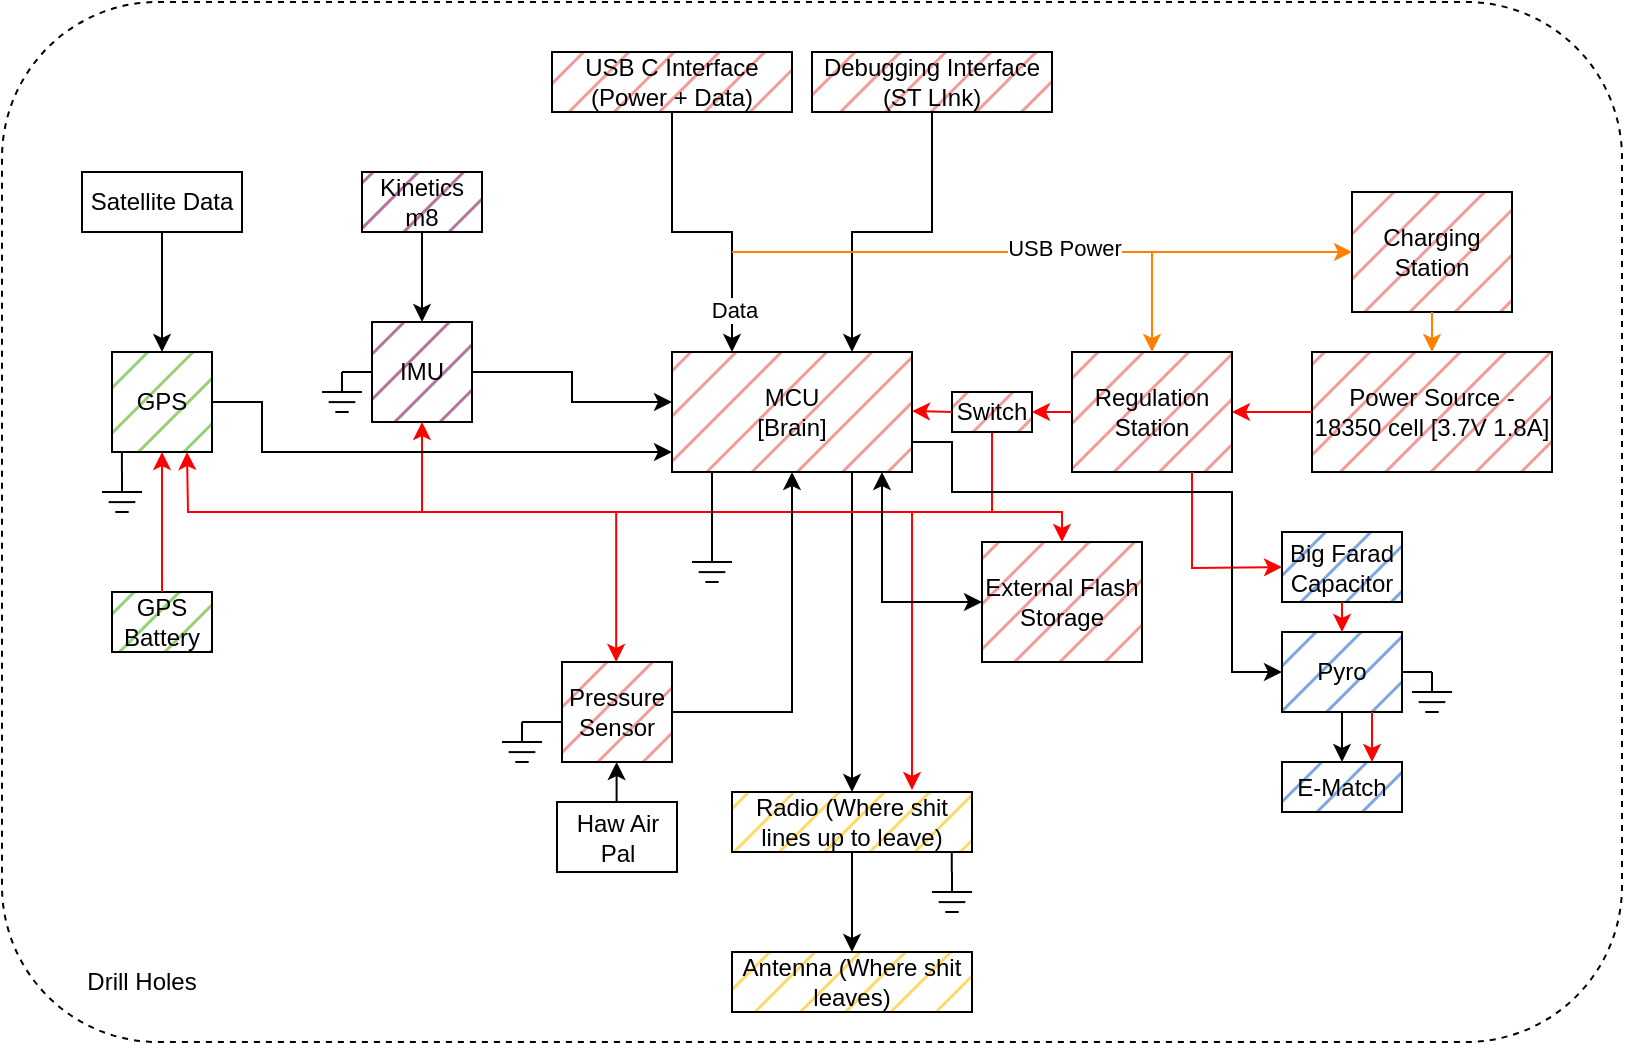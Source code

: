 <mxfile version="24.7.1" type="device">
  <diagram name="Draft 1 System Diagram" id="MUwfvyuraNY_Zd56o2tG">
    <mxGraphModel dx="1050" dy="957" grid="0" gridSize="5" guides="1" tooltips="1" connect="1" arrows="1" fold="1" page="0" pageScale="1" pageWidth="827" pageHeight="1169" math="0" shadow="0">
      <root>
        <mxCell id="0" />
        <mxCell id="1" parent="0" />
        <mxCell id="xzF20jW_O1vHVqpB1kel-100" value="" style="rounded=1;whiteSpace=wrap;html=1;fillColor=none;dashed=1;" vertex="1" parent="1">
          <mxGeometry x="25" y="-15" width="810" height="520" as="geometry" />
        </mxCell>
        <mxCell id="xzF20jW_O1vHVqpB1kel-4" value="MCU&lt;div&gt;[Brain]&lt;/div&gt;" style="rounded=0;whiteSpace=wrap;html=1;fillColor=#F19C99;fillStyle=hatch;" vertex="1" parent="1">
          <mxGeometry x="360" y="160" width="120" height="60" as="geometry" />
        </mxCell>
        <mxCell id="xzF20jW_O1vHVqpB1kel-5" value="" style="endArrow=classic;html=1;rounded=0;entryX=0.25;entryY=0;entryDx=0;entryDy=0;exitX=0.5;exitY=1;exitDx=0;exitDy=0;" edge="1" parent="1" source="xzF20jW_O1vHVqpB1kel-6" target="xzF20jW_O1vHVqpB1kel-4">
          <mxGeometry width="50" height="50" relative="1" as="geometry">
            <mxPoint x="420" y="60" as="sourcePoint" />
            <mxPoint x="420" y="130" as="targetPoint" />
            <Array as="points">
              <mxPoint x="360" y="100" />
              <mxPoint x="390" y="100" />
            </Array>
          </mxGeometry>
        </mxCell>
        <mxCell id="xzF20jW_O1vHVqpB1kel-21" value="Data" style="edgeLabel;html=1;align=center;verticalAlign=middle;resizable=0;points=[];" vertex="1" connectable="0" parent="xzF20jW_O1vHVqpB1kel-5">
          <mxGeometry x="0.715" y="1" relative="1" as="geometry">
            <mxPoint as="offset" />
          </mxGeometry>
        </mxCell>
        <mxCell id="xzF20jW_O1vHVqpB1kel-6" value="USB C Interface (Power + Data)" style="text;html=1;align=center;verticalAlign=middle;whiteSpace=wrap;rounded=0;strokeColor=default;fillColor=#F19C99;fillStyle=hatch;" vertex="1" parent="1">
          <mxGeometry x="300" y="10" width="120" height="30" as="geometry" />
        </mxCell>
        <mxCell id="xzF20jW_O1vHVqpB1kel-7" value="" style="endArrow=classic;html=1;rounded=0;exitX=0.75;exitY=1;exitDx=0;exitDy=0;entryX=0.5;entryY=0;entryDx=0;entryDy=0;" edge="1" parent="1" source="xzF20jW_O1vHVqpB1kel-4" target="xzF20jW_O1vHVqpB1kel-8">
          <mxGeometry width="50" height="50" relative="1" as="geometry">
            <mxPoint x="460" y="250" as="sourcePoint" />
            <mxPoint x="450" y="400" as="targetPoint" />
          </mxGeometry>
        </mxCell>
        <mxCell id="xzF20jW_O1vHVqpB1kel-8" value="Radio (Where shit lines up to leave)" style="text;html=1;align=center;verticalAlign=middle;whiteSpace=wrap;rounded=0;strokeColor=default;fillColor=#FFD966;fillStyle=hatch;" vertex="1" parent="1">
          <mxGeometry x="390" y="380" width="120" height="30" as="geometry" />
        </mxCell>
        <mxCell id="xzF20jW_O1vHVqpB1kel-9" value="" style="endArrow=classic;html=1;rounded=0;exitX=0.5;exitY=1;exitDx=0;exitDy=0;entryX=0.5;entryY=0;entryDx=0;entryDy=0;" edge="1" parent="1" source="xzF20jW_O1vHVqpB1kel-8" target="xzF20jW_O1vHVqpB1kel-10">
          <mxGeometry width="50" height="50" relative="1" as="geometry">
            <mxPoint x="540" y="530" as="sourcePoint" />
            <mxPoint x="450" y="450" as="targetPoint" />
          </mxGeometry>
        </mxCell>
        <mxCell id="xzF20jW_O1vHVqpB1kel-10" value="Antenna (Where shit leaves)" style="text;html=1;align=center;verticalAlign=middle;whiteSpace=wrap;rounded=0;strokeColor=default;fillColor=#FFD966;fillStyle=hatch;" vertex="1" parent="1">
          <mxGeometry x="390" y="460" width="120" height="30" as="geometry" />
        </mxCell>
        <mxCell id="xzF20jW_O1vHVqpB1kel-11" value="GPS" style="rounded=0;whiteSpace=wrap;html=1;fillColor=#97D077;fillStyle=hatch;" vertex="1" parent="1">
          <mxGeometry x="80" y="160" width="50" height="50" as="geometry" />
        </mxCell>
        <mxCell id="xzF20jW_O1vHVqpB1kel-12" value="" style="endArrow=classic;html=1;rounded=0;entryX=0.5;entryY=0;entryDx=0;entryDy=0;exitX=0.5;exitY=1;exitDx=0;exitDy=0;" edge="1" parent="1" source="xzF20jW_O1vHVqpB1kel-15" target="xzF20jW_O1vHVqpB1kel-11">
          <mxGeometry width="50" height="50" relative="1" as="geometry">
            <mxPoint x="105" y="80" as="sourcePoint" />
            <mxPoint x="120" y="60" as="targetPoint" />
          </mxGeometry>
        </mxCell>
        <mxCell id="xzF20jW_O1vHVqpB1kel-13" value="" style="endArrow=classic;html=1;rounded=0;entryX=0.75;entryY=0;entryDx=0;entryDy=0;exitX=0.5;exitY=1;exitDx=0;exitDy=0;" edge="1" parent="1" source="xzF20jW_O1vHVqpB1kel-14" target="xzF20jW_O1vHVqpB1kel-4">
          <mxGeometry width="50" height="50" relative="1" as="geometry">
            <mxPoint x="450" y="100" as="sourcePoint" />
            <mxPoint x="600" y="70" as="targetPoint" />
            <Array as="points">
              <mxPoint x="490" y="100" />
              <mxPoint x="450" y="100" />
            </Array>
          </mxGeometry>
        </mxCell>
        <mxCell id="xzF20jW_O1vHVqpB1kel-14" value="Debugging Interface (ST LInk)" style="text;html=1;align=center;verticalAlign=middle;whiteSpace=wrap;rounded=0;strokeColor=default;fillColor=#F19C99;fillStyle=hatch;" vertex="1" parent="1">
          <mxGeometry x="430" y="10" width="120" height="30" as="geometry" />
        </mxCell>
        <mxCell id="xzF20jW_O1vHVqpB1kel-15" value="Satellite Data" style="text;html=1;align=center;verticalAlign=middle;whiteSpace=wrap;rounded=0;strokeColor=default;" vertex="1" parent="1">
          <mxGeometry x="65" y="70" width="80" height="30" as="geometry" />
        </mxCell>
        <mxCell id="xzF20jW_O1vHVqpB1kel-16" value="Power Source - 18350 cell [3.7V 1.8A]" style="text;html=1;align=center;verticalAlign=middle;whiteSpace=wrap;rounded=0;strokeColor=default;fillColor=#F19C99;fillStyle=hatch;" vertex="1" parent="1">
          <mxGeometry x="680" y="160" width="120" height="60" as="geometry" />
        </mxCell>
        <mxCell id="xzF20jW_O1vHVqpB1kel-18" value="Regulation Station" style="rounded=0;whiteSpace=wrap;html=1;fillColor=#F19C99;fillStyle=hatch;" vertex="1" parent="1">
          <mxGeometry x="560" y="160" width="80" height="60" as="geometry" />
        </mxCell>
        <mxCell id="xzF20jW_O1vHVqpB1kel-20" value="" style="endArrow=classic;html=1;rounded=0;strokeColor=#FF8000;entryX=0.5;entryY=0;entryDx=0;entryDy=0;" edge="1" parent="1" target="xzF20jW_O1vHVqpB1kel-18">
          <mxGeometry width="50" height="50" relative="1" as="geometry">
            <mxPoint x="390" y="110" as="sourcePoint" />
            <mxPoint x="600" y="150" as="targetPoint" />
            <Array as="points">
              <mxPoint x="600" y="110" />
            </Array>
          </mxGeometry>
        </mxCell>
        <mxCell id="xzF20jW_O1vHVqpB1kel-22" value="USB Power" style="edgeLabel;html=1;align=center;verticalAlign=middle;resizable=0;points=[];" vertex="1" connectable="0" parent="xzF20jW_O1vHVqpB1kel-20">
          <mxGeometry x="0.272" y="2" relative="1" as="geometry">
            <mxPoint as="offset" />
          </mxGeometry>
        </mxCell>
        <mxCell id="xzF20jW_O1vHVqpB1kel-23" value="" style="endArrow=classic;html=1;rounded=0;entryX=1;entryY=0.5;entryDx=0;entryDy=0;exitX=0;exitY=0.5;exitDx=0;exitDy=0;strokeColor=#FF0000;" edge="1" parent="1" source="xzF20jW_O1vHVqpB1kel-16" target="xzF20jW_O1vHVqpB1kel-18">
          <mxGeometry width="50" height="50" relative="1" as="geometry">
            <mxPoint x="720" y="270" as="sourcePoint" />
            <mxPoint x="640" y="270" as="targetPoint" />
          </mxGeometry>
        </mxCell>
        <mxCell id="xzF20jW_O1vHVqpB1kel-25" value="Charging Station" style="rounded=0;whiteSpace=wrap;html=1;fillStyle=hatch;fillColor=#F19C99;" vertex="1" parent="1">
          <mxGeometry x="700" y="80" width="80" height="60" as="geometry" />
        </mxCell>
        <mxCell id="xzF20jW_O1vHVqpB1kel-26" value="" style="endArrow=classic;html=1;rounded=0;entryX=0.5;entryY=0;entryDx=0;entryDy=0;exitX=0.5;exitY=1;exitDx=0;exitDy=0;strokeColor=#FF8000;" edge="1" parent="1" source="xzF20jW_O1vHVqpB1kel-25" target="xzF20jW_O1vHVqpB1kel-16">
          <mxGeometry width="50" height="50" relative="1" as="geometry">
            <mxPoint x="640" y="120" as="sourcePoint" />
            <mxPoint x="690" y="70" as="targetPoint" />
          </mxGeometry>
        </mxCell>
        <mxCell id="xzF20jW_O1vHVqpB1kel-27" value="" style="endArrow=classic;html=1;rounded=0;entryX=0;entryY=0.5;entryDx=0;entryDy=0;strokeColor=#FF8000;" edge="1" parent="1" target="xzF20jW_O1vHVqpB1kel-25">
          <mxGeometry width="50" height="50" relative="1" as="geometry">
            <mxPoint x="600" y="110" as="sourcePoint" />
            <mxPoint x="610" y="50" as="targetPoint" />
          </mxGeometry>
        </mxCell>
        <mxCell id="xzF20jW_O1vHVqpB1kel-28" value="GPS Battery" style="rounded=0;whiteSpace=wrap;html=1;fillStyle=hatch;fillColor=#97D077;" vertex="1" parent="1">
          <mxGeometry x="80" y="280" width="50" height="30" as="geometry" />
        </mxCell>
        <mxCell id="xzF20jW_O1vHVqpB1kel-29" value="" style="endArrow=classic;html=1;rounded=0;entryX=0.5;entryY=1;entryDx=0;entryDy=0;exitX=0.5;exitY=0;exitDx=0;exitDy=0;strokeColor=#FF0000;" edge="1" parent="1" source="xzF20jW_O1vHVqpB1kel-28" target="xzF20jW_O1vHVqpB1kel-11">
          <mxGeometry width="50" height="50" relative="1" as="geometry">
            <mxPoint x="250" y="240" as="sourcePoint" />
            <mxPoint x="170" y="240" as="targetPoint" />
          </mxGeometry>
        </mxCell>
        <mxCell id="xzF20jW_O1vHVqpB1kel-30" value="" style="endArrow=classic;html=1;rounded=0;entryX=0.75;entryY=1;entryDx=0;entryDy=0;strokeColor=#FF0000;exitX=0.5;exitY=1;exitDx=0;exitDy=0;" edge="1" parent="1" source="xzF20jW_O1vHVqpB1kel-79" target="xzF20jW_O1vHVqpB1kel-11">
          <mxGeometry width="50" height="50" relative="1" as="geometry">
            <mxPoint x="535" y="205" as="sourcePoint" />
            <mxPoint x="520" y="230" as="targetPoint" />
            <Array as="points">
              <mxPoint x="520" y="205" />
              <mxPoint x="520" y="240" />
              <mxPoint x="118" y="240" />
            </Array>
          </mxGeometry>
        </mxCell>
        <mxCell id="xzF20jW_O1vHVqpB1kel-35" value="" style="group" vertex="1" connectable="0" parent="1">
          <mxGeometry x="75" y="220" width="20" height="20" as="geometry" />
        </mxCell>
        <mxCell id="xzF20jW_O1vHVqpB1kel-31" value="" style="endArrow=none;html=1;rounded=0;" edge="1" parent="xzF20jW_O1vHVqpB1kel-35">
          <mxGeometry width="50" height="50" relative="1" as="geometry">
            <mxPoint x="3.333" y="15.053" as="sourcePoint" />
            <mxPoint x="16.667" y="15.053" as="targetPoint" />
          </mxGeometry>
        </mxCell>
        <mxCell id="xzF20jW_O1vHVqpB1kel-32" value="" style="endArrow=none;html=1;rounded=0;" edge="1" parent="xzF20jW_O1vHVqpB1kel-35">
          <mxGeometry width="50" height="50" relative="1" as="geometry">
            <mxPoint x="6.667" y="20" as="sourcePoint" />
            <mxPoint x="13.333" y="20" as="targetPoint" />
          </mxGeometry>
        </mxCell>
        <mxCell id="xzF20jW_O1vHVqpB1kel-33" value="" style="endArrow=none;html=1;rounded=0;" edge="1" parent="xzF20jW_O1vHVqpB1kel-35">
          <mxGeometry width="50" height="50" relative="1" as="geometry">
            <mxPoint y="10.035" as="sourcePoint" />
            <mxPoint x="20" y="10.035" as="targetPoint" />
          </mxGeometry>
        </mxCell>
        <mxCell id="xzF20jW_O1vHVqpB1kel-34" value="" style="endArrow=none;html=1;rounded=0;" edge="1" parent="xzF20jW_O1vHVqpB1kel-35">
          <mxGeometry width="50" height="50" relative="1" as="geometry">
            <mxPoint x="10" y="10.035" as="sourcePoint" />
            <mxPoint x="10" as="targetPoint" />
          </mxGeometry>
        </mxCell>
        <mxCell id="xzF20jW_O1vHVqpB1kel-37" value="" style="endArrow=none;html=1;rounded=0;" edge="1" parent="1">
          <mxGeometry width="50" height="50" relative="1" as="geometry">
            <mxPoint x="84.96" y="220" as="sourcePoint" />
            <mxPoint x="84.96" y="210" as="targetPoint" />
          </mxGeometry>
        </mxCell>
        <mxCell id="xzF20jW_O1vHVqpB1kel-38" value="" style="group" vertex="1" connectable="0" parent="1">
          <mxGeometry x="370" y="255" width="20" height="20" as="geometry" />
        </mxCell>
        <mxCell id="xzF20jW_O1vHVqpB1kel-39" value="" style="endArrow=none;html=1;rounded=0;" edge="1" parent="xzF20jW_O1vHVqpB1kel-38">
          <mxGeometry width="50" height="50" relative="1" as="geometry">
            <mxPoint x="3.333" y="15.053" as="sourcePoint" />
            <mxPoint x="16.667" y="15.053" as="targetPoint" />
          </mxGeometry>
        </mxCell>
        <mxCell id="xzF20jW_O1vHVqpB1kel-40" value="" style="endArrow=none;html=1;rounded=0;" edge="1" parent="xzF20jW_O1vHVqpB1kel-38">
          <mxGeometry width="50" height="50" relative="1" as="geometry">
            <mxPoint x="6.667" y="20" as="sourcePoint" />
            <mxPoint x="13.333" y="20" as="targetPoint" />
          </mxGeometry>
        </mxCell>
        <mxCell id="xzF20jW_O1vHVqpB1kel-41" value="" style="endArrow=none;html=1;rounded=0;" edge="1" parent="xzF20jW_O1vHVqpB1kel-38">
          <mxGeometry width="50" height="50" relative="1" as="geometry">
            <mxPoint y="10.035" as="sourcePoint" />
            <mxPoint x="20" y="10.035" as="targetPoint" />
          </mxGeometry>
        </mxCell>
        <mxCell id="xzF20jW_O1vHVqpB1kel-42" value="" style="endArrow=none;html=1;rounded=0;" edge="1" parent="xzF20jW_O1vHVqpB1kel-38">
          <mxGeometry width="50" height="50" relative="1" as="geometry">
            <mxPoint x="10" y="10.035" as="sourcePoint" />
            <mxPoint x="10" as="targetPoint" />
          </mxGeometry>
        </mxCell>
        <mxCell id="xzF20jW_O1vHVqpB1kel-43" value="" style="endArrow=none;html=1;rounded=0;" edge="1" parent="1">
          <mxGeometry width="50" height="50" relative="1" as="geometry">
            <mxPoint x="380" y="255" as="sourcePoint" />
            <mxPoint x="380" y="220" as="targetPoint" />
          </mxGeometry>
        </mxCell>
        <mxCell id="xzF20jW_O1vHVqpB1kel-44" value="" style="group" vertex="1" connectable="0" parent="1">
          <mxGeometry x="490" y="420" width="20" height="20" as="geometry" />
        </mxCell>
        <mxCell id="xzF20jW_O1vHVqpB1kel-45" value="" style="endArrow=none;html=1;rounded=0;" edge="1" parent="xzF20jW_O1vHVqpB1kel-44">
          <mxGeometry width="50" height="50" relative="1" as="geometry">
            <mxPoint x="3.333" y="15.053" as="sourcePoint" />
            <mxPoint x="16.667" y="15.053" as="targetPoint" />
          </mxGeometry>
        </mxCell>
        <mxCell id="xzF20jW_O1vHVqpB1kel-46" value="" style="endArrow=none;html=1;rounded=0;" edge="1" parent="xzF20jW_O1vHVqpB1kel-44">
          <mxGeometry width="50" height="50" relative="1" as="geometry">
            <mxPoint x="6.667" y="20" as="sourcePoint" />
            <mxPoint x="13.333" y="20" as="targetPoint" />
          </mxGeometry>
        </mxCell>
        <mxCell id="xzF20jW_O1vHVqpB1kel-47" value="" style="endArrow=none;html=1;rounded=0;" edge="1" parent="xzF20jW_O1vHVqpB1kel-44">
          <mxGeometry width="50" height="50" relative="1" as="geometry">
            <mxPoint y="10.035" as="sourcePoint" />
            <mxPoint x="20" y="10.035" as="targetPoint" />
          </mxGeometry>
        </mxCell>
        <mxCell id="xzF20jW_O1vHVqpB1kel-48" value="" style="endArrow=none;html=1;rounded=0;" edge="1" parent="xzF20jW_O1vHVqpB1kel-44">
          <mxGeometry width="50" height="50" relative="1" as="geometry">
            <mxPoint x="10" y="10.035" as="sourcePoint" />
            <mxPoint x="10" as="targetPoint" />
          </mxGeometry>
        </mxCell>
        <mxCell id="xzF20jW_O1vHVqpB1kel-49" value="" style="endArrow=none;html=1;rounded=0;" edge="1" parent="1">
          <mxGeometry width="50" height="50" relative="1" as="geometry">
            <mxPoint x="499.89" y="410" as="sourcePoint" />
            <mxPoint x="499.89" y="420" as="targetPoint" />
          </mxGeometry>
        </mxCell>
        <mxCell id="xzF20jW_O1vHVqpB1kel-50" value="" style="endArrow=classic;html=1;rounded=0;entryX=1;entryY=0.5;entryDx=0;entryDy=0;strokeColor=#FF0000;" edge="1" parent="1">
          <mxGeometry width="50" height="50" relative="1" as="geometry">
            <mxPoint x="480" y="240" as="sourcePoint" />
            <mxPoint x="480" y="379" as="targetPoint" />
          </mxGeometry>
        </mxCell>
        <mxCell id="xzF20jW_O1vHVqpB1kel-51" value="IMU" style="rounded=0;whiteSpace=wrap;html=1;fillColor=#B5739D;fillStyle=hatch;" vertex="1" parent="1">
          <mxGeometry x="210" y="145" width="50" height="50" as="geometry" />
        </mxCell>
        <mxCell id="xzF20jW_O1vHVqpB1kel-52" value="" style="endArrow=classic;html=1;rounded=0;entryX=0.5;entryY=1;entryDx=0;entryDy=0;strokeColor=#FF0000;" edge="1" parent="1" target="xzF20jW_O1vHVqpB1kel-51">
          <mxGeometry width="50" height="50" relative="1" as="geometry">
            <mxPoint x="235" y="240" as="sourcePoint" />
            <mxPoint x="234.5" y="210" as="targetPoint" />
          </mxGeometry>
        </mxCell>
        <mxCell id="xzF20jW_O1vHVqpB1kel-53" value="" style="endArrow=classic;html=1;rounded=0;exitX=1;exitY=0.5;exitDx=0;exitDy=0;" edge="1" parent="1" source="xzF20jW_O1vHVqpB1kel-51">
          <mxGeometry width="50" height="50" relative="1" as="geometry">
            <mxPoint x="270" y="184.76" as="sourcePoint" />
            <mxPoint x="360" y="185" as="targetPoint" />
            <Array as="points">
              <mxPoint x="310" y="170" />
              <mxPoint x="310" y="185" />
            </Array>
          </mxGeometry>
        </mxCell>
        <mxCell id="xzF20jW_O1vHVqpB1kel-54" value="" style="endArrow=classic;html=1;rounded=0;exitX=1;exitY=0.5;exitDx=0;exitDy=0;" edge="1" parent="1" source="xzF20jW_O1vHVqpB1kel-11">
          <mxGeometry width="50" height="50" relative="1" as="geometry">
            <mxPoint x="140" y="210" as="sourcePoint" />
            <mxPoint x="360" y="210" as="targetPoint" />
            <Array as="points">
              <mxPoint x="155" y="185" />
              <mxPoint x="155" y="210" />
            </Array>
          </mxGeometry>
        </mxCell>
        <mxCell id="xzF20jW_O1vHVqpB1kel-55" value="" style="endArrow=classic;html=1;rounded=0;entryX=0.5;entryY=0;entryDx=0;entryDy=0;" edge="1" parent="1" target="xzF20jW_O1vHVqpB1kel-51">
          <mxGeometry width="50" height="50" relative="1" as="geometry">
            <mxPoint x="235" y="100" as="sourcePoint" />
            <mxPoint x="230" y="90" as="targetPoint" />
          </mxGeometry>
        </mxCell>
        <mxCell id="xzF20jW_O1vHVqpB1kel-56" value="Kinetics m8" style="text;html=1;align=center;verticalAlign=middle;whiteSpace=wrap;rounded=0;strokeColor=default;fillColor=#B5739D;fillStyle=hatch;" vertex="1" parent="1">
          <mxGeometry x="205" y="70" width="60" height="30" as="geometry" />
        </mxCell>
        <mxCell id="xzF20jW_O1vHVqpB1kel-58" value="" style="endArrow=classic;html=1;rounded=0;exitX=1;exitY=0.5;exitDx=0;exitDy=0;" edge="1" parent="1" source="xzF20jW_O1vHVqpB1kel-62">
          <mxGeometry width="50" height="50" relative="1" as="geometry">
            <mxPoint x="360" y="340" as="sourcePoint" />
            <mxPoint x="420" y="220" as="targetPoint" />
            <Array as="points">
              <mxPoint x="420" y="340" />
            </Array>
          </mxGeometry>
        </mxCell>
        <mxCell id="xzF20jW_O1vHVqpB1kel-62" value="Pressure Sensor" style="rounded=0;whiteSpace=wrap;html=1;fillColor=#F19C99;fillStyle=hatch;" vertex="1" parent="1">
          <mxGeometry x="305" y="315" width="55" height="50" as="geometry" />
        </mxCell>
        <mxCell id="xzF20jW_O1vHVqpB1kel-63" value="" style="endArrow=classic;html=1;rounded=0;entryX=1;entryY=0.5;entryDx=0;entryDy=0;strokeColor=#FF0000;" edge="1" parent="1">
          <mxGeometry width="50" height="50" relative="1" as="geometry">
            <mxPoint x="332.08" y="240" as="sourcePoint" />
            <mxPoint x="332.08" y="315" as="targetPoint" />
          </mxGeometry>
        </mxCell>
        <mxCell id="xzF20jW_O1vHVqpB1kel-64" value="" style="endArrow=classic;startArrow=classic;html=1;rounded=0;entryX=0;entryY=0.5;entryDx=0;entryDy=0;" edge="1" parent="1" target="xzF20jW_O1vHVqpB1kel-65">
          <mxGeometry width="50" height="50" relative="1" as="geometry">
            <mxPoint x="465" y="220" as="sourcePoint" />
            <mxPoint x="560" y="260" as="targetPoint" />
            <Array as="points">
              <mxPoint x="465" y="285" />
            </Array>
          </mxGeometry>
        </mxCell>
        <mxCell id="xzF20jW_O1vHVqpB1kel-65" value="External Flash Storage" style="rounded=0;whiteSpace=wrap;html=1;fillColor=#F19C99;fillStyle=hatch;" vertex="1" parent="1">
          <mxGeometry x="515" y="255" width="80" height="60" as="geometry" />
        </mxCell>
        <mxCell id="xzF20jW_O1vHVqpB1kel-67" value="" style="group" vertex="1" connectable="0" parent="1">
          <mxGeometry x="275" y="345" width="20" height="20" as="geometry" />
        </mxCell>
        <mxCell id="xzF20jW_O1vHVqpB1kel-68" value="" style="endArrow=none;html=1;rounded=0;" edge="1" parent="xzF20jW_O1vHVqpB1kel-67">
          <mxGeometry width="50" height="50" relative="1" as="geometry">
            <mxPoint x="3.333" y="15.053" as="sourcePoint" />
            <mxPoint x="16.667" y="15.053" as="targetPoint" />
          </mxGeometry>
        </mxCell>
        <mxCell id="xzF20jW_O1vHVqpB1kel-69" value="" style="endArrow=none;html=1;rounded=0;" edge="1" parent="xzF20jW_O1vHVqpB1kel-67">
          <mxGeometry width="50" height="50" relative="1" as="geometry">
            <mxPoint x="6.667" y="20" as="sourcePoint" />
            <mxPoint x="13.333" y="20" as="targetPoint" />
          </mxGeometry>
        </mxCell>
        <mxCell id="xzF20jW_O1vHVqpB1kel-70" value="" style="endArrow=none;html=1;rounded=0;" edge="1" parent="xzF20jW_O1vHVqpB1kel-67">
          <mxGeometry width="50" height="50" relative="1" as="geometry">
            <mxPoint y="10.035" as="sourcePoint" />
            <mxPoint x="20" y="10.035" as="targetPoint" />
          </mxGeometry>
        </mxCell>
        <mxCell id="xzF20jW_O1vHVqpB1kel-71" value="" style="endArrow=none;html=1;rounded=0;" edge="1" parent="xzF20jW_O1vHVqpB1kel-67">
          <mxGeometry width="50" height="50" relative="1" as="geometry">
            <mxPoint x="10" y="10.035" as="sourcePoint" />
            <mxPoint x="10" as="targetPoint" />
          </mxGeometry>
        </mxCell>
        <mxCell id="xzF20jW_O1vHVqpB1kel-72" value="" style="group" vertex="1" connectable="0" parent="1">
          <mxGeometry x="185" y="170" width="20" height="20" as="geometry" />
        </mxCell>
        <mxCell id="xzF20jW_O1vHVqpB1kel-73" value="" style="endArrow=none;html=1;rounded=0;" edge="1" parent="xzF20jW_O1vHVqpB1kel-72">
          <mxGeometry width="50" height="50" relative="1" as="geometry">
            <mxPoint x="3.333" y="15.053" as="sourcePoint" />
            <mxPoint x="16.667" y="15.053" as="targetPoint" />
          </mxGeometry>
        </mxCell>
        <mxCell id="xzF20jW_O1vHVqpB1kel-74" value="" style="endArrow=none;html=1;rounded=0;" edge="1" parent="xzF20jW_O1vHVqpB1kel-72">
          <mxGeometry width="50" height="50" relative="1" as="geometry">
            <mxPoint x="6.667" y="20" as="sourcePoint" />
            <mxPoint x="13.333" y="20" as="targetPoint" />
          </mxGeometry>
        </mxCell>
        <mxCell id="xzF20jW_O1vHVqpB1kel-75" value="" style="endArrow=none;html=1;rounded=0;" edge="1" parent="xzF20jW_O1vHVqpB1kel-72">
          <mxGeometry width="50" height="50" relative="1" as="geometry">
            <mxPoint y="10.035" as="sourcePoint" />
            <mxPoint x="20" y="10.035" as="targetPoint" />
          </mxGeometry>
        </mxCell>
        <mxCell id="xzF20jW_O1vHVqpB1kel-76" value="" style="endArrow=none;html=1;rounded=0;" edge="1" parent="xzF20jW_O1vHVqpB1kel-72">
          <mxGeometry width="50" height="50" relative="1" as="geometry">
            <mxPoint x="10" y="10.035" as="sourcePoint" />
            <mxPoint x="10" as="targetPoint" />
          </mxGeometry>
        </mxCell>
        <mxCell id="xzF20jW_O1vHVqpB1kel-77" value="" style="endArrow=none;html=1;rounded=0;entryX=0;entryY=0.5;entryDx=0;entryDy=0;" edge="1" parent="1" target="xzF20jW_O1vHVqpB1kel-51">
          <mxGeometry width="50" height="50" relative="1" as="geometry">
            <mxPoint x="195" y="170" as="sourcePoint" />
            <mxPoint x="245" y="120" as="targetPoint" />
          </mxGeometry>
        </mxCell>
        <mxCell id="xzF20jW_O1vHVqpB1kel-78" value="" style="endArrow=none;html=1;rounded=0;" edge="1" parent="1">
          <mxGeometry width="50" height="50" relative="1" as="geometry">
            <mxPoint x="285" y="345" as="sourcePoint" />
            <mxPoint x="305" y="345" as="targetPoint" />
          </mxGeometry>
        </mxCell>
        <mxCell id="xzF20jW_O1vHVqpB1kel-79" value="Switch" style="rounded=0;whiteSpace=wrap;html=1;fillColor=#F19C99;fillStyle=hatch;" vertex="1" parent="1">
          <mxGeometry x="500" y="180" width="40" height="20" as="geometry" />
        </mxCell>
        <mxCell id="xzF20jW_O1vHVqpB1kel-86" value="" style="endArrow=classic;html=1;rounded=0;entryX=1;entryY=0.5;entryDx=0;entryDy=0;strokeColor=#FF0000;" edge="1" parent="1">
          <mxGeometry width="50" height="50" relative="1" as="geometry">
            <mxPoint x="560" y="190" as="sourcePoint" />
            <mxPoint x="540" y="190" as="targetPoint" />
          </mxGeometry>
        </mxCell>
        <mxCell id="xzF20jW_O1vHVqpB1kel-87" value="" style="endArrow=classic;html=1;rounded=0;entryX=1;entryY=0.5;entryDx=0;entryDy=0;strokeColor=#FF0000;" edge="1" parent="1">
          <mxGeometry width="50" height="50" relative="1" as="geometry">
            <mxPoint x="500" y="190" as="sourcePoint" />
            <mxPoint x="480" y="189.52" as="targetPoint" />
          </mxGeometry>
        </mxCell>
        <mxCell id="xzF20jW_O1vHVqpB1kel-88" value="" style="endArrow=classic;html=1;rounded=0;entryX=0.5;entryY=0;entryDx=0;entryDy=0;strokeColor=#FF0000;" edge="1" parent="1" target="xzF20jW_O1vHVqpB1kel-65">
          <mxGeometry width="50" height="50" relative="1" as="geometry">
            <mxPoint x="520" y="240" as="sourcePoint" />
            <mxPoint x="655" y="205" as="targetPoint" />
            <Array as="points">
              <mxPoint x="555" y="240" />
            </Array>
          </mxGeometry>
        </mxCell>
        <mxCell id="xzF20jW_O1vHVqpB1kel-89" value="" style="endArrow=classic;html=1;rounded=0;" edge="1" parent="1">
          <mxGeometry width="50" height="50" relative="1" as="geometry">
            <mxPoint x="332.3" y="385" as="sourcePoint" />
            <mxPoint x="332.3" y="365" as="targetPoint" />
          </mxGeometry>
        </mxCell>
        <mxCell id="xzF20jW_O1vHVqpB1kel-90" value="Haw Air Pal" style="rounded=0;whiteSpace=wrap;html=1;" vertex="1" parent="1">
          <mxGeometry x="302.5" y="385" width="60" height="35" as="geometry" />
        </mxCell>
        <mxCell id="xzF20jW_O1vHVqpB1kel-91" value="" style="endArrow=classic;html=1;rounded=0;exitX=0.75;exitY=1;exitDx=0;exitDy=0;strokeColor=#FF0000;entryX=0;entryY=0.5;entryDx=0;entryDy=0;" edge="1" parent="1" source="xzF20jW_O1vHVqpB1kel-18" target="xzF20jW_O1vHVqpB1kel-96">
          <mxGeometry width="50" height="50" relative="1" as="geometry">
            <mxPoint x="700" y="300" as="sourcePoint" />
            <mxPoint x="660" y="280" as="targetPoint" />
            <Array as="points">
              <mxPoint x="620" y="268" />
            </Array>
          </mxGeometry>
        </mxCell>
        <mxCell id="xzF20jW_O1vHVqpB1kel-92" value="Pyro" style="rounded=0;whiteSpace=wrap;html=1;fillColor=#7EA6E0;fillStyle=hatch;" vertex="1" parent="1">
          <mxGeometry x="665" y="300" width="60" height="40" as="geometry" />
        </mxCell>
        <mxCell id="xzF20jW_O1vHVqpB1kel-93" value="" style="endArrow=classic;html=1;rounded=0;exitX=1;exitY=0.75;exitDx=0;exitDy=0;entryX=0;entryY=0.5;entryDx=0;entryDy=0;" edge="1" parent="1" source="xzF20jW_O1vHVqpB1kel-4" target="xzF20jW_O1vHVqpB1kel-92">
          <mxGeometry width="50" height="50" relative="1" as="geometry">
            <mxPoint x="610" y="310" as="sourcePoint" />
            <mxPoint x="660" y="260" as="targetPoint" />
            <Array as="points">
              <mxPoint x="500" y="205" />
              <mxPoint x="500" y="230" />
              <mxPoint x="640" y="230" />
              <mxPoint x="640" y="320" />
            </Array>
          </mxGeometry>
        </mxCell>
        <mxCell id="xzF20jW_O1vHVqpB1kel-94" value="" style="endArrow=classic;html=1;rounded=0;exitX=0.5;exitY=1;exitDx=0;exitDy=0;entryX=0.5;entryY=0;entryDx=0;entryDy=0;" edge="1" parent="1" source="xzF20jW_O1vHVqpB1kel-92" target="xzF20jW_O1vHVqpB1kel-95">
          <mxGeometry width="50" height="50" relative="1" as="geometry">
            <mxPoint x="700" y="350" as="sourcePoint" />
            <mxPoint x="695" y="335" as="targetPoint" />
          </mxGeometry>
        </mxCell>
        <mxCell id="xzF20jW_O1vHVqpB1kel-95" value="E-Match" style="rounded=0;whiteSpace=wrap;html=1;fillColor=#7EA6E0;fillStyle=hatch;" vertex="1" parent="1">
          <mxGeometry x="665" y="365" width="60" height="25" as="geometry" />
        </mxCell>
        <mxCell id="xzF20jW_O1vHVqpB1kel-96" value="Big Farad Capacitor" style="rounded=0;whiteSpace=wrap;html=1;fillColor=#7EA6E0;fillStyle=hatch;" vertex="1" parent="1">
          <mxGeometry x="665" y="250" width="60" height="35" as="geometry" />
        </mxCell>
        <mxCell id="xzF20jW_O1vHVqpB1kel-97" value="" style="endArrow=classic;html=1;rounded=0;entryX=0.5;entryY=0;entryDx=0;entryDy=0;exitX=0.5;exitY=1;exitDx=0;exitDy=0;strokeColor=#FF0000;" edge="1" parent="1" source="xzF20jW_O1vHVqpB1kel-96" target="xzF20jW_O1vHVqpB1kel-92">
          <mxGeometry width="50" height="50" relative="1" as="geometry">
            <mxPoint x="690" y="285" as="sourcePoint" />
            <mxPoint x="650" y="285" as="targetPoint" />
          </mxGeometry>
        </mxCell>
        <mxCell id="xzF20jW_O1vHVqpB1kel-99" value="" style="endArrow=classic;html=1;rounded=0;entryX=0.75;entryY=0;entryDx=0;entryDy=0;exitX=0.75;exitY=1;exitDx=0;exitDy=0;strokeColor=#FF0000;" edge="1" parent="1" source="xzF20jW_O1vHVqpB1kel-92" target="xzF20jW_O1vHVqpB1kel-95">
          <mxGeometry width="50" height="50" relative="1" as="geometry">
            <mxPoint x="710" y="220" as="sourcePoint" />
            <mxPoint x="670" y="220" as="targetPoint" />
          </mxGeometry>
        </mxCell>
        <mxCell id="xzF20jW_O1vHVqpB1kel-101" value="Drill Holes" style="text;html=1;align=center;verticalAlign=middle;whiteSpace=wrap;rounded=0;" vertex="1" parent="1">
          <mxGeometry x="65" y="460" width="60" height="30" as="geometry" />
        </mxCell>
        <mxCell id="xzF20jW_O1vHVqpB1kel-102" value="" style="group" vertex="1" connectable="0" parent="1">
          <mxGeometry x="730" y="320" width="20" height="20" as="geometry" />
        </mxCell>
        <mxCell id="xzF20jW_O1vHVqpB1kel-103" value="" style="endArrow=none;html=1;rounded=0;" edge="1" parent="xzF20jW_O1vHVqpB1kel-102">
          <mxGeometry width="50" height="50" relative="1" as="geometry">
            <mxPoint x="3.333" y="15.053" as="sourcePoint" />
            <mxPoint x="16.667" y="15.053" as="targetPoint" />
          </mxGeometry>
        </mxCell>
        <mxCell id="xzF20jW_O1vHVqpB1kel-104" value="" style="endArrow=none;html=1;rounded=0;" edge="1" parent="xzF20jW_O1vHVqpB1kel-102">
          <mxGeometry width="50" height="50" relative="1" as="geometry">
            <mxPoint x="6.667" y="20" as="sourcePoint" />
            <mxPoint x="13.333" y="20" as="targetPoint" />
          </mxGeometry>
        </mxCell>
        <mxCell id="xzF20jW_O1vHVqpB1kel-105" value="" style="endArrow=none;html=1;rounded=0;" edge="1" parent="xzF20jW_O1vHVqpB1kel-102">
          <mxGeometry width="50" height="50" relative="1" as="geometry">
            <mxPoint y="10.035" as="sourcePoint" />
            <mxPoint x="20" y="10.035" as="targetPoint" />
          </mxGeometry>
        </mxCell>
        <mxCell id="xzF20jW_O1vHVqpB1kel-106" value="" style="endArrow=none;html=1;rounded=0;" edge="1" parent="xzF20jW_O1vHVqpB1kel-102">
          <mxGeometry width="50" height="50" relative="1" as="geometry">
            <mxPoint x="10" y="10.035" as="sourcePoint" />
            <mxPoint x="10" as="targetPoint" />
          </mxGeometry>
        </mxCell>
        <mxCell id="xzF20jW_O1vHVqpB1kel-107" value="" style="endArrow=none;html=1;rounded=0;exitX=1;exitY=0.5;exitDx=0;exitDy=0;" edge="1" parent="1" source="xzF20jW_O1vHVqpB1kel-92">
          <mxGeometry width="50" height="50" relative="1" as="geometry">
            <mxPoint x="690" y="370" as="sourcePoint" />
            <mxPoint x="740" y="320" as="targetPoint" />
          </mxGeometry>
        </mxCell>
      </root>
    </mxGraphModel>
  </diagram>
</mxfile>
